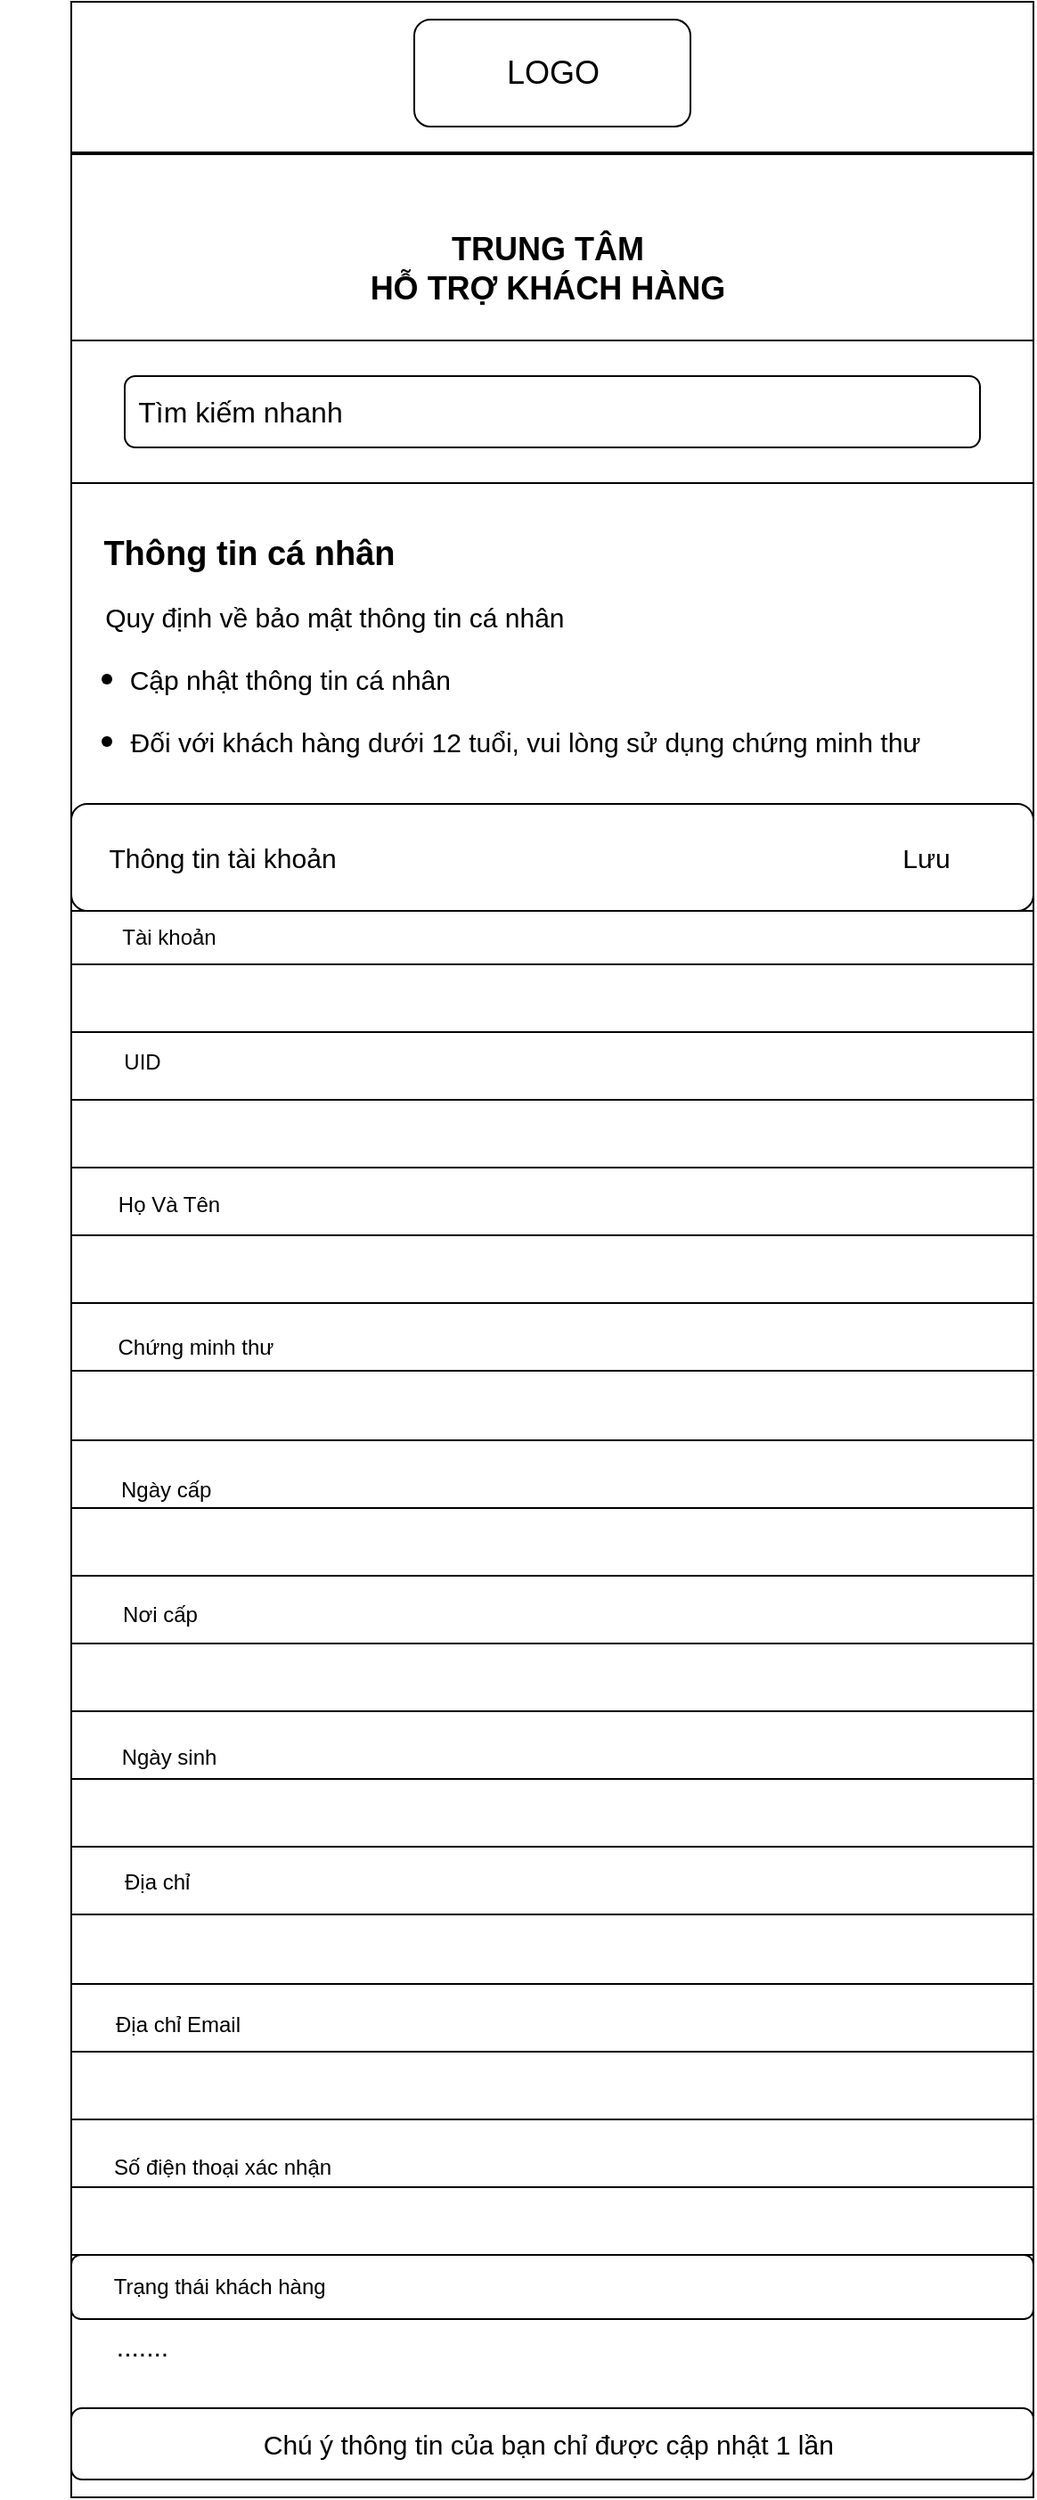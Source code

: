 <mxfile version="21.0.6" type="device"><diagram name="Page-1" id="03018318-947c-dd8e-b7a3-06fadd420f32"><mxGraphModel dx="1134" dy="630" grid="1" gridSize="10" guides="1" tooltips="1" connect="1" arrows="1" fold="1" page="1" pageScale="1" pageWidth="1100" pageHeight="850" background="#ffffff" math="0" shadow="0"><root><mxCell id="0"/><mxCell id="1" parent="0"/><mxCell id="TprwrwSjYqqO2EfSBy-R-1" value="" style="rounded=0;whiteSpace=wrap;html=1;" vertex="1" parent="1"><mxGeometry x="260" y="40" width="540" height="1400" as="geometry"/></mxCell><mxCell id="TprwrwSjYqqO2EfSBy-R-2" value="" style="shape=image;html=1;verticalAlign=top;verticalLabelPosition=bottom;labelBackgroundColor=#ffffff;imageAspect=0;aspect=fixed;image=https://cdn1.iconfinder.com/data/icons/ionicons-fill-vol-2/512/menu-128.png" vertex="1" parent="1"><mxGeometry x="290" y="60" width="40" height="40" as="geometry"/></mxCell><mxCell id="TprwrwSjYqqO2EfSBy-R-4" value="&lt;font style=&quot;font-size: 18px;&quot;&gt;LOGO&lt;/font&gt;" style="rounded=1;whiteSpace=wrap;html=1;" vertex="1" parent="1"><mxGeometry x="452.5" y="50" width="155" height="60" as="geometry"/></mxCell><mxCell id="TprwrwSjYqqO2EfSBy-R-5" value="" style="line;strokeWidth=2;html=1;" vertex="1" parent="1"><mxGeometry x="260" y="120" width="540" height="10" as="geometry"/></mxCell><mxCell id="TprwrwSjYqqO2EfSBy-R-7" value="&lt;font style=&quot;font-size: 18px;&quot;&gt;&lt;b&gt;TRUNG TÂM&amp;nbsp;&lt;br&gt;HỖ TRỢ KHÁCH HÀNG&amp;nbsp;&lt;/b&gt;&lt;/font&gt;" style="text;strokeColor=none;align=center;fillColor=none;html=1;verticalAlign=middle;whiteSpace=wrap;rounded=0;" vertex="1" parent="1"><mxGeometry x="415" y="150" width="230" height="80" as="geometry"/></mxCell><mxCell id="TprwrwSjYqqO2EfSBy-R-8" value="" style="rounded=0;whiteSpace=wrap;html=1;" vertex="1" parent="1"><mxGeometry x="260" y="230" width="540" height="80" as="geometry"/></mxCell><mxCell id="TprwrwSjYqqO2EfSBy-R-9" value="" style="rounded=1;whiteSpace=wrap;html=1;" vertex="1" parent="1"><mxGeometry x="290" y="250" width="480" height="40" as="geometry"/></mxCell><mxCell id="TprwrwSjYqqO2EfSBy-R-10" value="&lt;font style=&quot;font-size: 16px;&quot;&gt;Tìm kiếm nhanh&lt;/font&gt;" style="text;strokeColor=none;align=center;fillColor=none;html=1;verticalAlign=middle;whiteSpace=wrap;rounded=0;" vertex="1" parent="1"><mxGeometry x="280" y="255" width="150" height="30" as="geometry"/></mxCell><mxCell id="TprwrwSjYqqO2EfSBy-R-11" value="" style="shape=image;html=1;verticalAlign=top;verticalLabelPosition=bottom;labelBackgroundColor=#ffffff;imageAspect=0;aspect=fixed;image=https://cdn4.iconfinder.com/data/icons/ionicons/512/icon-ios7-search-128.png" vertex="1" parent="1"><mxGeometry x="720" y="255" width="35" height="35" as="geometry"/></mxCell><mxCell id="TprwrwSjYqqO2EfSBy-R-12" value="&lt;font size=&quot;1&quot; style=&quot;&quot;&gt;&lt;b style=&quot;font-size: 19px;&quot;&gt;Thông tin cá nhân&lt;/b&gt;&lt;/font&gt;" style="text;strokeColor=none;align=center;fillColor=none;html=1;verticalAlign=middle;whiteSpace=wrap;rounded=0;" vertex="1" parent="1"><mxGeometry x="270" y="330" width="180" height="40" as="geometry"/></mxCell><mxCell id="TprwrwSjYqqO2EfSBy-R-14" value="&lt;font style=&quot;font-size: 15px;&quot;&gt;Quy định về bảo mật thông tin cá nhân&amp;nbsp;&lt;/font&gt;" style="text;strokeColor=none;align=center;fillColor=none;html=1;verticalAlign=middle;whiteSpace=wrap;rounded=0;" vertex="1" parent="1"><mxGeometry x="260" y="370" width="300" height="30" as="geometry"/></mxCell><mxCell id="TprwrwSjYqqO2EfSBy-R-15" value="&lt;font style=&quot;font-size: 15px;&quot;&gt;Cập nhật thông tin cá nhân&amp;nbsp;&lt;/font&gt;" style="text;strokeColor=none;align=center;fillColor=none;html=1;verticalAlign=middle;whiteSpace=wrap;rounded=0;" vertex="1" parent="1"><mxGeometry x="220" y="400" width="330" height="40" as="geometry"/></mxCell><mxCell id="TprwrwSjYqqO2EfSBy-R-16" value="" style="shape=waypoint;sketch=0;fillStyle=solid;size=6;pointerEvents=1;points=[];fillColor=none;resizable=0;rotatable=0;perimeter=centerPerimeter;snapToPoint=1;" vertex="1" parent="1"><mxGeometry x="270" y="410" width="20" height="20" as="geometry"/></mxCell><mxCell id="TprwrwSjYqqO2EfSBy-R-17" value="" style="shape=waypoint;sketch=0;fillStyle=solid;size=6;pointerEvents=1;points=[];fillColor=none;resizable=0;rotatable=0;perimeter=centerPerimeter;snapToPoint=1;" vertex="1" parent="1"><mxGeometry x="270" y="445" width="20" height="20" as="geometry"/></mxCell><mxCell id="TprwrwSjYqqO2EfSBy-R-18" value="&lt;font style=&quot;font-size: 15px;&quot;&gt;Đối với khách hàng dưới 12 tuổi, vui lòng sử dụng chứng minh thư&lt;/font&gt;" style="text;strokeColor=none;align=center;fillColor=none;html=1;verticalAlign=middle;whiteSpace=wrap;rounded=0;" vertex="1" parent="1"><mxGeometry x="280" y="440" width="470" height="30" as="geometry"/></mxCell><mxCell id="TprwrwSjYqqO2EfSBy-R-20" value="" style="rounded=1;whiteSpace=wrap;html=1;" vertex="1" parent="1"><mxGeometry x="260" y="490" width="540" height="60" as="geometry"/></mxCell><mxCell id="TprwrwSjYqqO2EfSBy-R-21" value="&lt;font style=&quot;font-size: 15px;&quot;&gt;Thông tin tài khoản&lt;/font&gt;" style="text;strokeColor=none;align=center;fillColor=none;html=1;verticalAlign=middle;whiteSpace=wrap;rounded=0;" vertex="1" parent="1"><mxGeometry x="270" y="505" width="150" height="30" as="geometry"/></mxCell><mxCell id="TprwrwSjYqqO2EfSBy-R-22" value="&lt;font style=&quot;font-size: 15px;&quot;&gt;Lưu&lt;/font&gt;" style="text;strokeColor=none;align=center;fillColor=none;html=1;verticalAlign=middle;whiteSpace=wrap;rounded=0;" vertex="1" parent="1"><mxGeometry x="710" y="505" width="60" height="30" as="geometry"/></mxCell><mxCell id="TprwrwSjYqqO2EfSBy-R-23" value="" style="shape=table;startSize=0;container=1;collapsible=0;childLayout=tableLayout;" vertex="1" parent="1"><mxGeometry x="260" y="550" width="540" height="754" as="geometry"/></mxCell><mxCell id="TprwrwSjYqqO2EfSBy-R-24" value="" style="shape=tableRow;horizontal=0;startSize=0;swimlaneHead=0;swimlaneBody=0;strokeColor=inherit;top=0;left=0;bottom=0;right=0;collapsible=0;dropTarget=0;fillColor=none;points=[[0,0.5],[1,0.5]];portConstraint=eastwest;" vertex="1" parent="TprwrwSjYqqO2EfSBy-R-23"><mxGeometry width="540" height="30" as="geometry"/></mxCell><mxCell id="TprwrwSjYqqO2EfSBy-R-25" value="" style="shape=partialRectangle;html=1;whiteSpace=wrap;connectable=0;strokeColor=inherit;overflow=hidden;fillColor=none;top=0;left=0;bottom=0;right=0;pointerEvents=1;" vertex="1" parent="TprwrwSjYqqO2EfSBy-R-24"><mxGeometry width="540" height="30" as="geometry"><mxRectangle width="540" height="30" as="alternateBounds"/></mxGeometry></mxCell><mxCell id="TprwrwSjYqqO2EfSBy-R-26" value="" style="shape=tableRow;horizontal=0;startSize=0;swimlaneHead=0;swimlaneBody=0;strokeColor=inherit;top=0;left=0;bottom=0;right=0;collapsible=0;dropTarget=0;fillColor=none;points=[[0,0.5],[1,0.5]];portConstraint=eastwest;" vertex="1" parent="TprwrwSjYqqO2EfSBy-R-23"><mxGeometry y="30" width="540" height="38" as="geometry"/></mxCell><mxCell id="TprwrwSjYqqO2EfSBy-R-27" value="" style="shape=partialRectangle;html=1;whiteSpace=wrap;connectable=0;strokeColor=inherit;overflow=hidden;fillColor=none;top=0;left=0;bottom=0;right=0;pointerEvents=1;" vertex="1" parent="TprwrwSjYqqO2EfSBy-R-26"><mxGeometry width="540" height="38" as="geometry"><mxRectangle width="540" height="38" as="alternateBounds"/></mxGeometry></mxCell><mxCell id="TprwrwSjYqqO2EfSBy-R-28" value="" style="shape=tableRow;horizontal=0;startSize=0;swimlaneHead=0;swimlaneBody=0;strokeColor=inherit;top=0;left=0;bottom=0;right=0;collapsible=0;dropTarget=0;fillColor=none;points=[[0,0.5],[1,0.5]];portConstraint=eastwest;" vertex="1" parent="TprwrwSjYqqO2EfSBy-R-23"><mxGeometry y="68" width="540" height="38" as="geometry"/></mxCell><mxCell id="TprwrwSjYqqO2EfSBy-R-29" value="" style="shape=partialRectangle;html=1;whiteSpace=wrap;connectable=0;strokeColor=inherit;overflow=hidden;fillColor=none;top=0;left=0;bottom=0;right=0;pointerEvents=1;" vertex="1" parent="TprwrwSjYqqO2EfSBy-R-28"><mxGeometry width="540" height="38" as="geometry"><mxRectangle width="540" height="38" as="alternateBounds"/></mxGeometry></mxCell><mxCell id="TprwrwSjYqqO2EfSBy-R-30" value="" style="shape=tableRow;horizontal=0;startSize=0;swimlaneHead=0;swimlaneBody=0;strokeColor=inherit;top=0;left=0;bottom=0;right=0;collapsible=0;dropTarget=0;fillColor=none;points=[[0,0.5],[1,0.5]];portConstraint=eastwest;" vertex="1" parent="TprwrwSjYqqO2EfSBy-R-23"><mxGeometry y="106" width="540" height="38" as="geometry"/></mxCell><mxCell id="TprwrwSjYqqO2EfSBy-R-31" value="" style="shape=partialRectangle;html=1;whiteSpace=wrap;connectable=0;strokeColor=inherit;overflow=hidden;fillColor=none;top=0;left=0;bottom=0;right=0;pointerEvents=1;" vertex="1" parent="TprwrwSjYqqO2EfSBy-R-30"><mxGeometry width="540" height="38" as="geometry"><mxRectangle width="540" height="38" as="alternateBounds"/></mxGeometry></mxCell><mxCell id="TprwrwSjYqqO2EfSBy-R-32" value="" style="shape=tableRow;horizontal=0;startSize=0;swimlaneHead=0;swimlaneBody=0;strokeColor=inherit;top=0;left=0;bottom=0;right=0;collapsible=0;dropTarget=0;fillColor=none;points=[[0,0.5],[1,0.5]];portConstraint=eastwest;" vertex="1" parent="TprwrwSjYqqO2EfSBy-R-23"><mxGeometry y="144" width="540" height="38" as="geometry"/></mxCell><mxCell id="TprwrwSjYqqO2EfSBy-R-33" value="" style="shape=partialRectangle;html=1;whiteSpace=wrap;connectable=0;strokeColor=inherit;overflow=hidden;fillColor=none;top=0;left=0;bottom=0;right=0;pointerEvents=1;" vertex="1" parent="TprwrwSjYqqO2EfSBy-R-32"><mxGeometry width="540" height="38" as="geometry"><mxRectangle width="540" height="38" as="alternateBounds"/></mxGeometry></mxCell><mxCell id="TprwrwSjYqqO2EfSBy-R-34" value="" style="shape=tableRow;horizontal=0;startSize=0;swimlaneHead=0;swimlaneBody=0;strokeColor=inherit;top=0;left=0;bottom=0;right=0;collapsible=0;dropTarget=0;fillColor=none;points=[[0,0.5],[1,0.5]];portConstraint=eastwest;" vertex="1" parent="TprwrwSjYqqO2EfSBy-R-23"><mxGeometry y="182" width="540" height="38" as="geometry"/></mxCell><mxCell id="TprwrwSjYqqO2EfSBy-R-35" value="" style="shape=partialRectangle;html=1;whiteSpace=wrap;connectable=0;strokeColor=inherit;overflow=hidden;fillColor=none;top=0;left=0;bottom=0;right=0;pointerEvents=1;" vertex="1" parent="TprwrwSjYqqO2EfSBy-R-34"><mxGeometry width="540" height="38" as="geometry"><mxRectangle width="540" height="38" as="alternateBounds"/></mxGeometry></mxCell><mxCell id="TprwrwSjYqqO2EfSBy-R-36" value="" style="shape=tableRow;horizontal=0;startSize=0;swimlaneHead=0;swimlaneBody=0;strokeColor=inherit;top=0;left=0;bottom=0;right=0;collapsible=0;dropTarget=0;fillColor=none;points=[[0,0.5],[1,0.5]];portConstraint=eastwest;" vertex="1" parent="TprwrwSjYqqO2EfSBy-R-23"><mxGeometry y="220" width="540" height="38" as="geometry"/></mxCell><mxCell id="TprwrwSjYqqO2EfSBy-R-37" value="" style="shape=partialRectangle;html=1;whiteSpace=wrap;connectable=0;strokeColor=inherit;overflow=hidden;fillColor=none;top=0;left=0;bottom=0;right=0;pointerEvents=1;" vertex="1" parent="TprwrwSjYqqO2EfSBy-R-36"><mxGeometry width="540" height="38" as="geometry"><mxRectangle width="540" height="38" as="alternateBounds"/></mxGeometry></mxCell><mxCell id="TprwrwSjYqqO2EfSBy-R-38" value="" style="shape=tableRow;horizontal=0;startSize=0;swimlaneHead=0;swimlaneBody=0;strokeColor=inherit;top=0;left=0;bottom=0;right=0;collapsible=0;dropTarget=0;fillColor=none;points=[[0,0.5],[1,0.5]];portConstraint=eastwest;" vertex="1" parent="TprwrwSjYqqO2EfSBy-R-23"><mxGeometry y="258" width="540" height="39" as="geometry"/></mxCell><mxCell id="TprwrwSjYqqO2EfSBy-R-39" value="" style="shape=partialRectangle;html=1;whiteSpace=wrap;connectable=0;strokeColor=inherit;overflow=hidden;fillColor=none;top=0;left=0;bottom=0;right=0;pointerEvents=1;" vertex="1" parent="TprwrwSjYqqO2EfSBy-R-38"><mxGeometry width="540" height="39" as="geometry"><mxRectangle width="540" height="39" as="alternateBounds"/></mxGeometry></mxCell><mxCell id="TprwrwSjYqqO2EfSBy-R-40" value="" style="shape=tableRow;horizontal=0;startSize=0;swimlaneHead=0;swimlaneBody=0;strokeColor=inherit;top=0;left=0;bottom=0;right=0;collapsible=0;dropTarget=0;fillColor=none;points=[[0,0.5],[1,0.5]];portConstraint=eastwest;" vertex="1" parent="TprwrwSjYqqO2EfSBy-R-23"><mxGeometry y="297" width="540" height="38" as="geometry"/></mxCell><mxCell id="TprwrwSjYqqO2EfSBy-R-41" value="" style="shape=partialRectangle;html=1;whiteSpace=wrap;connectable=0;strokeColor=inherit;overflow=hidden;fillColor=none;top=0;left=0;bottom=0;right=0;pointerEvents=1;" vertex="1" parent="TprwrwSjYqqO2EfSBy-R-40"><mxGeometry width="540" height="38" as="geometry"><mxRectangle width="540" height="38" as="alternateBounds"/></mxGeometry></mxCell><mxCell id="TprwrwSjYqqO2EfSBy-R-42" value="" style="shape=tableRow;horizontal=0;startSize=0;swimlaneHead=0;swimlaneBody=0;strokeColor=inherit;top=0;left=0;bottom=0;right=0;collapsible=0;dropTarget=0;fillColor=none;points=[[0,0.5],[1,0.5]];portConstraint=eastwest;" vertex="1" parent="TprwrwSjYqqO2EfSBy-R-23"><mxGeometry y="335" width="540" height="38" as="geometry"/></mxCell><mxCell id="TprwrwSjYqqO2EfSBy-R-43" value="" style="shape=partialRectangle;html=1;whiteSpace=wrap;connectable=0;strokeColor=inherit;overflow=hidden;fillColor=none;top=0;left=0;bottom=0;right=0;pointerEvents=1;" vertex="1" parent="TprwrwSjYqqO2EfSBy-R-42"><mxGeometry width="540" height="38" as="geometry"><mxRectangle width="540" height="38" as="alternateBounds"/></mxGeometry></mxCell><mxCell id="TprwrwSjYqqO2EfSBy-R-44" value="" style="shape=tableRow;horizontal=0;startSize=0;swimlaneHead=0;swimlaneBody=0;strokeColor=inherit;top=0;left=0;bottom=0;right=0;collapsible=0;dropTarget=0;fillColor=none;points=[[0,0.5],[1,0.5]];portConstraint=eastwest;" vertex="1" parent="TprwrwSjYqqO2EfSBy-R-23"><mxGeometry y="373" width="540" height="38" as="geometry"/></mxCell><mxCell id="TprwrwSjYqqO2EfSBy-R-45" value="" style="shape=partialRectangle;html=1;whiteSpace=wrap;connectable=0;strokeColor=inherit;overflow=hidden;fillColor=none;top=0;left=0;bottom=0;right=0;pointerEvents=1;" vertex="1" parent="TprwrwSjYqqO2EfSBy-R-44"><mxGeometry width="540" height="38" as="geometry"><mxRectangle width="540" height="38" as="alternateBounds"/></mxGeometry></mxCell><mxCell id="TprwrwSjYqqO2EfSBy-R-46" value="" style="shape=tableRow;horizontal=0;startSize=0;swimlaneHead=0;swimlaneBody=0;strokeColor=inherit;top=0;left=0;bottom=0;right=0;collapsible=0;dropTarget=0;fillColor=none;points=[[0,0.5],[1,0.5]];portConstraint=eastwest;" vertex="1" parent="TprwrwSjYqqO2EfSBy-R-23"><mxGeometry y="411" width="540" height="38" as="geometry"/></mxCell><mxCell id="TprwrwSjYqqO2EfSBy-R-47" value="" style="shape=partialRectangle;html=1;whiteSpace=wrap;connectable=0;strokeColor=inherit;overflow=hidden;fillColor=none;top=0;left=0;bottom=0;right=0;pointerEvents=1;" vertex="1" parent="TprwrwSjYqqO2EfSBy-R-46"><mxGeometry width="540" height="38" as="geometry"><mxRectangle width="540" height="38" as="alternateBounds"/></mxGeometry></mxCell><mxCell id="TprwrwSjYqqO2EfSBy-R-48" value="" style="shape=tableRow;horizontal=0;startSize=0;swimlaneHead=0;swimlaneBody=0;strokeColor=inherit;top=0;left=0;bottom=0;right=0;collapsible=0;dropTarget=0;fillColor=none;points=[[0,0.5],[1,0.5]];portConstraint=eastwest;" vertex="1" parent="TprwrwSjYqqO2EfSBy-R-23"><mxGeometry y="449" width="540" height="38" as="geometry"/></mxCell><mxCell id="TprwrwSjYqqO2EfSBy-R-49" value="" style="shape=partialRectangle;html=1;whiteSpace=wrap;connectable=0;strokeColor=inherit;overflow=hidden;fillColor=none;top=0;left=0;bottom=0;right=0;pointerEvents=1;" vertex="1" parent="TprwrwSjYqqO2EfSBy-R-48"><mxGeometry width="540" height="38" as="geometry"><mxRectangle width="540" height="38" as="alternateBounds"/></mxGeometry></mxCell><mxCell id="TprwrwSjYqqO2EfSBy-R-50" value="" style="shape=tableRow;horizontal=0;startSize=0;swimlaneHead=0;swimlaneBody=0;strokeColor=inherit;top=0;left=0;bottom=0;right=0;collapsible=0;dropTarget=0;fillColor=none;points=[[0,0.5],[1,0.5]];portConstraint=eastwest;" vertex="1" parent="TprwrwSjYqqO2EfSBy-R-23"><mxGeometry y="487" width="540" height="38" as="geometry"/></mxCell><mxCell id="TprwrwSjYqqO2EfSBy-R-51" value="" style="shape=partialRectangle;html=1;whiteSpace=wrap;connectable=0;strokeColor=inherit;overflow=hidden;fillColor=none;top=0;left=0;bottom=0;right=0;pointerEvents=1;" vertex="1" parent="TprwrwSjYqqO2EfSBy-R-50"><mxGeometry width="540" height="38" as="geometry"><mxRectangle width="540" height="38" as="alternateBounds"/></mxGeometry></mxCell><mxCell id="TprwrwSjYqqO2EfSBy-R-52" value="" style="shape=tableRow;horizontal=0;startSize=0;swimlaneHead=0;swimlaneBody=0;strokeColor=inherit;top=0;left=0;bottom=0;right=0;collapsible=0;dropTarget=0;fillColor=none;points=[[0,0.5],[1,0.5]];portConstraint=eastwest;" vertex="1" parent="TprwrwSjYqqO2EfSBy-R-23"><mxGeometry y="525" width="540" height="38" as="geometry"/></mxCell><mxCell id="TprwrwSjYqqO2EfSBy-R-53" value="" style="shape=partialRectangle;html=1;whiteSpace=wrap;connectable=0;strokeColor=inherit;overflow=hidden;fillColor=none;top=0;left=0;bottom=0;right=0;pointerEvents=1;" vertex="1" parent="TprwrwSjYqqO2EfSBy-R-52"><mxGeometry width="540" height="38" as="geometry"><mxRectangle width="540" height="38" as="alternateBounds"/></mxGeometry></mxCell><mxCell id="TprwrwSjYqqO2EfSBy-R-54" value="" style="shape=tableRow;horizontal=0;startSize=0;swimlaneHead=0;swimlaneBody=0;strokeColor=inherit;top=0;left=0;bottom=0;right=0;collapsible=0;dropTarget=0;fillColor=none;points=[[0,0.5],[1,0.5]];portConstraint=eastwest;" vertex="1" parent="TprwrwSjYqqO2EfSBy-R-23"><mxGeometry y="563" width="540" height="39" as="geometry"/></mxCell><mxCell id="TprwrwSjYqqO2EfSBy-R-55" value="" style="shape=partialRectangle;html=1;whiteSpace=wrap;connectable=0;strokeColor=inherit;overflow=hidden;fillColor=none;top=0;left=0;bottom=0;right=0;pointerEvents=1;" vertex="1" parent="TprwrwSjYqqO2EfSBy-R-54"><mxGeometry width="540" height="39" as="geometry"><mxRectangle width="540" height="39" as="alternateBounds"/></mxGeometry></mxCell><mxCell id="TprwrwSjYqqO2EfSBy-R-56" value="" style="shape=tableRow;horizontal=0;startSize=0;swimlaneHead=0;swimlaneBody=0;strokeColor=inherit;top=0;left=0;bottom=0;right=0;collapsible=0;dropTarget=0;fillColor=none;points=[[0,0.5],[1,0.5]];portConstraint=eastwest;" vertex="1" parent="TprwrwSjYqqO2EfSBy-R-23"><mxGeometry y="602" width="540" height="38" as="geometry"/></mxCell><mxCell id="TprwrwSjYqqO2EfSBy-R-57" value="" style="shape=partialRectangle;html=1;whiteSpace=wrap;connectable=0;strokeColor=inherit;overflow=hidden;fillColor=none;top=0;left=0;bottom=0;right=0;pointerEvents=1;" vertex="1" parent="TprwrwSjYqqO2EfSBy-R-56"><mxGeometry width="540" height="38" as="geometry"><mxRectangle width="540" height="38" as="alternateBounds"/></mxGeometry></mxCell><mxCell id="TprwrwSjYqqO2EfSBy-R-58" value="" style="shape=tableRow;horizontal=0;startSize=0;swimlaneHead=0;swimlaneBody=0;strokeColor=inherit;top=0;left=0;bottom=0;right=0;collapsible=0;dropTarget=0;fillColor=none;points=[[0,0.5],[1,0.5]];portConstraint=eastwest;" vertex="1" parent="TprwrwSjYqqO2EfSBy-R-23"><mxGeometry y="640" width="540" height="38" as="geometry"/></mxCell><mxCell id="TprwrwSjYqqO2EfSBy-R-59" value="" style="shape=partialRectangle;html=1;whiteSpace=wrap;connectable=0;strokeColor=inherit;overflow=hidden;fillColor=none;top=0;left=0;bottom=0;right=0;pointerEvents=1;" vertex="1" parent="TprwrwSjYqqO2EfSBy-R-58"><mxGeometry width="540" height="38" as="geometry"><mxRectangle width="540" height="38" as="alternateBounds"/></mxGeometry></mxCell><mxCell id="TprwrwSjYqqO2EfSBy-R-60" value="" style="shape=tableRow;horizontal=0;startSize=0;swimlaneHead=0;swimlaneBody=0;strokeColor=inherit;top=0;left=0;bottom=0;right=0;collapsible=0;dropTarget=0;fillColor=none;points=[[0,0.5],[1,0.5]];portConstraint=eastwest;" vertex="1" parent="TprwrwSjYqqO2EfSBy-R-23"><mxGeometry y="678" width="540" height="38" as="geometry"/></mxCell><mxCell id="TprwrwSjYqqO2EfSBy-R-61" value="" style="shape=partialRectangle;html=1;whiteSpace=wrap;connectable=0;strokeColor=inherit;overflow=hidden;fillColor=none;top=0;left=0;bottom=0;right=0;pointerEvents=1;" vertex="1" parent="TprwrwSjYqqO2EfSBy-R-60"><mxGeometry width="540" height="38" as="geometry"><mxRectangle width="540" height="38" as="alternateBounds"/></mxGeometry></mxCell><mxCell id="TprwrwSjYqqO2EfSBy-R-62" value="" style="shape=tableRow;horizontal=0;startSize=0;swimlaneHead=0;swimlaneBody=0;strokeColor=inherit;top=0;left=0;bottom=0;right=0;collapsible=0;dropTarget=0;fillColor=none;points=[[0,0.5],[1,0.5]];portConstraint=eastwest;" vertex="1" parent="TprwrwSjYqqO2EfSBy-R-23"><mxGeometry y="716" width="540" height="38" as="geometry"/></mxCell><mxCell id="TprwrwSjYqqO2EfSBy-R-63" value="" style="shape=partialRectangle;html=1;whiteSpace=wrap;connectable=0;strokeColor=inherit;overflow=hidden;fillColor=none;top=0;left=0;bottom=0;right=0;pointerEvents=1;" vertex="1" parent="TprwrwSjYqqO2EfSBy-R-62"><mxGeometry width="540" height="38" as="geometry"><mxRectangle width="540" height="38" as="alternateBounds"/></mxGeometry></mxCell><mxCell id="TprwrwSjYqqO2EfSBy-R-64" value="Tài khoản" style="text;strokeColor=none;align=center;fillColor=none;html=1;verticalAlign=middle;whiteSpace=wrap;rounded=0;" vertex="1" parent="1"><mxGeometry x="260" y="550" width="110" height="30" as="geometry"/></mxCell><mxCell id="TprwrwSjYqqO2EfSBy-R-65" value="" style="rounded=1;whiteSpace=wrap;html=1;" vertex="1" parent="1"><mxGeometry x="260" y="1304" width="540" height="36" as="geometry"/></mxCell><mxCell id="TprwrwSjYqqO2EfSBy-R-66" value="UID" style="text;strokeColor=none;align=center;fillColor=none;html=1;verticalAlign=middle;whiteSpace=wrap;rounded=0;" vertex="1" parent="1"><mxGeometry x="260" y="620" width="80" height="30" as="geometry"/></mxCell><mxCell id="TprwrwSjYqqO2EfSBy-R-67" value="Họ Và Tên" style="text;strokeColor=none;align=center;fillColor=none;html=1;verticalAlign=middle;whiteSpace=wrap;rounded=0;" vertex="1" parent="1"><mxGeometry x="260" y="700" width="110" height="30" as="geometry"/></mxCell><mxCell id="TprwrwSjYqqO2EfSBy-R-68" value="Chứng minh thư" style="text;strokeColor=none;align=center;fillColor=none;html=1;verticalAlign=middle;whiteSpace=wrap;rounded=0;" vertex="1" parent="1"><mxGeometry x="260" y="780" width="140" height="30" as="geometry"/></mxCell><mxCell id="TprwrwSjYqqO2EfSBy-R-69" value="Ngày cấp&amp;nbsp;" style="text;strokeColor=none;align=center;fillColor=none;html=1;verticalAlign=middle;whiteSpace=wrap;rounded=0;" vertex="1" parent="1"><mxGeometry x="260" y="860" width="110" height="30" as="geometry"/></mxCell><mxCell id="TprwrwSjYqqO2EfSBy-R-70" value="Nơi cấp" style="text;strokeColor=none;align=center;fillColor=none;html=1;verticalAlign=middle;whiteSpace=wrap;rounded=0;" vertex="1" parent="1"><mxGeometry x="260" y="930" width="100" height="30" as="geometry"/></mxCell><mxCell id="TprwrwSjYqqO2EfSBy-R-71" value="Ngày sinh" style="text;strokeColor=none;align=center;fillColor=none;html=1;verticalAlign=middle;whiteSpace=wrap;rounded=0;" vertex="1" parent="1"><mxGeometry x="260" y="1010" width="110" height="30" as="geometry"/></mxCell><mxCell id="TprwrwSjYqqO2EfSBy-R-72" value="Địa chỉ&amp;nbsp;" style="text;strokeColor=none;align=center;fillColor=none;html=1;verticalAlign=middle;whiteSpace=wrap;rounded=0;" vertex="1" parent="1"><mxGeometry x="260" y="1080" width="100" height="30" as="geometry"/></mxCell><mxCell id="TprwrwSjYqqO2EfSBy-R-73" value="Địa chỉ Email" style="text;strokeColor=none;align=center;fillColor=none;html=1;verticalAlign=middle;whiteSpace=wrap;rounded=0;" vertex="1" parent="1"><mxGeometry x="260" y="1160" width="120" height="30" as="geometry"/></mxCell><mxCell id="TprwrwSjYqqO2EfSBy-R-74" value="Số điện thoại xác nhận" style="text;strokeColor=none;align=center;fillColor=none;html=1;verticalAlign=middle;whiteSpace=wrap;rounded=0;" vertex="1" parent="1"><mxGeometry x="260" y="1240" width="170" height="30" as="geometry"/></mxCell><mxCell id="TprwrwSjYqqO2EfSBy-R-75" value="Trạng thái khách hàng&amp;nbsp;" style="text;strokeColor=none;align=center;fillColor=none;html=1;verticalAlign=middle;whiteSpace=wrap;rounded=0;" vertex="1" parent="1"><mxGeometry x="260" y="1307" width="170" height="30" as="geometry"/></mxCell><mxCell id="TprwrwSjYqqO2EfSBy-R-76" value="&lt;font style=&quot;font-size: 15px;&quot;&gt;Chú ý thông tin của bạn chỉ được cập nhật 1 lần&amp;nbsp;&lt;/font&gt;" style="rounded=1;whiteSpace=wrap;html=1;" vertex="1" parent="1"><mxGeometry x="260" y="1390" width="540" height="40" as="geometry"/></mxCell><mxCell id="TprwrwSjYqqO2EfSBy-R-77" value="&lt;font style=&quot;font-size: 15px;&quot;&gt;.......&lt;/font&gt;" style="text;strokeColor=none;align=center;fillColor=none;html=1;verticalAlign=middle;whiteSpace=wrap;rounded=0;" vertex="1" parent="1"><mxGeometry x="260" y="1340" width="80" height="30" as="geometry"/></mxCell></root></mxGraphModel></diagram></mxfile>